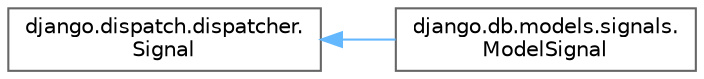 digraph "Graphical Class Hierarchy"
{
 // LATEX_PDF_SIZE
  bgcolor="transparent";
  edge [fontname=Helvetica,fontsize=10,labelfontname=Helvetica,labelfontsize=10];
  node [fontname=Helvetica,fontsize=10,shape=box,height=0.2,width=0.4];
  rankdir="LR";
  Node0 [id="Node000000",label="django.dispatch.dispatcher.\lSignal",height=0.2,width=0.4,color="grey40", fillcolor="white", style="filled",URL="$classdjango_1_1dispatch_1_1dispatcher_1_1_signal.html",tooltip=" "];
  Node0 -> Node1 [id="edge1516_Node000000_Node000001",dir="back",color="steelblue1",style="solid",tooltip=" "];
  Node1 [id="Node000001",label="django.db.models.signals.\lModelSignal",height=0.2,width=0.4,color="grey40", fillcolor="white", style="filled",URL="$classdjango_1_1db_1_1models_1_1signals_1_1_model_signal.html",tooltip=" "];
}

